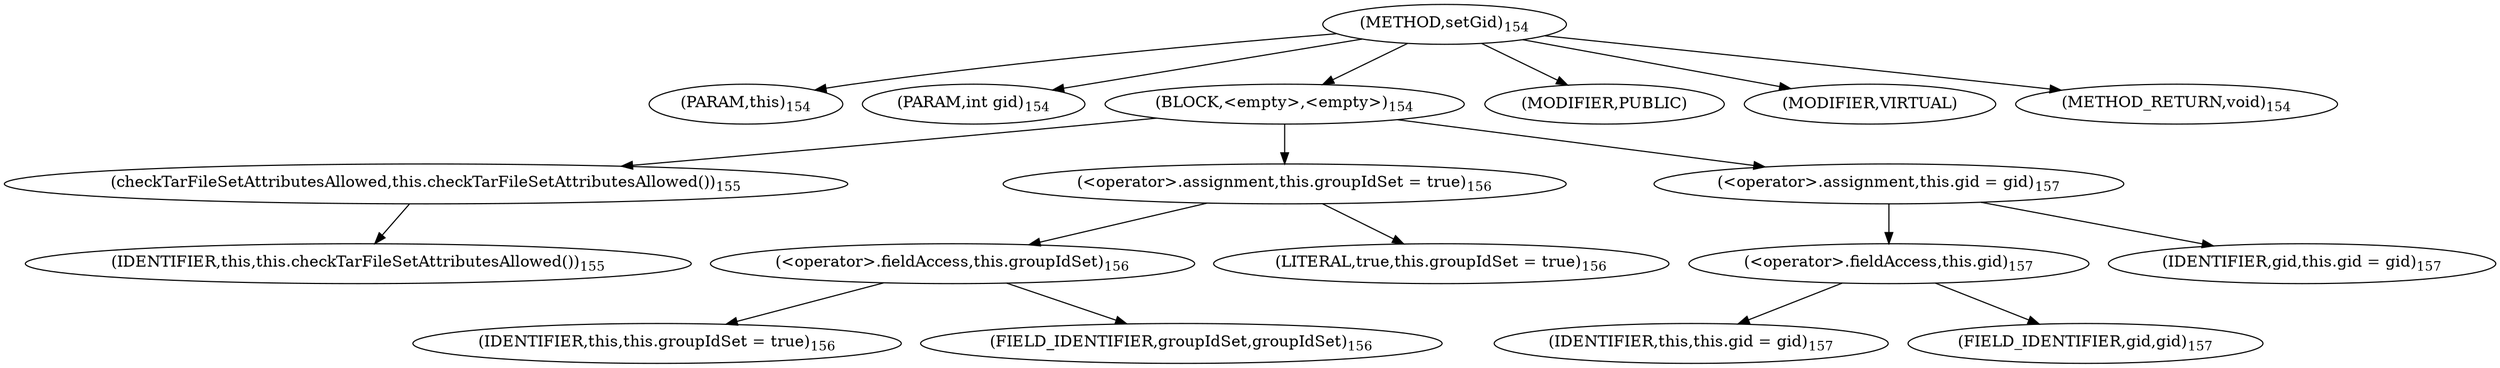 digraph "setGid" {  
"271" [label = <(METHOD,setGid)<SUB>154</SUB>> ]
"28" [label = <(PARAM,this)<SUB>154</SUB>> ]
"272" [label = <(PARAM,int gid)<SUB>154</SUB>> ]
"273" [label = <(BLOCK,&lt;empty&gt;,&lt;empty&gt;)<SUB>154</SUB>> ]
"274" [label = <(checkTarFileSetAttributesAllowed,this.checkTarFileSetAttributesAllowed())<SUB>155</SUB>> ]
"27" [label = <(IDENTIFIER,this,this.checkTarFileSetAttributesAllowed())<SUB>155</SUB>> ]
"275" [label = <(&lt;operator&gt;.assignment,this.groupIdSet = true)<SUB>156</SUB>> ]
"276" [label = <(&lt;operator&gt;.fieldAccess,this.groupIdSet)<SUB>156</SUB>> ]
"277" [label = <(IDENTIFIER,this,this.groupIdSet = true)<SUB>156</SUB>> ]
"278" [label = <(FIELD_IDENTIFIER,groupIdSet,groupIdSet)<SUB>156</SUB>> ]
"279" [label = <(LITERAL,true,this.groupIdSet = true)<SUB>156</SUB>> ]
"280" [label = <(&lt;operator&gt;.assignment,this.gid = gid)<SUB>157</SUB>> ]
"281" [label = <(&lt;operator&gt;.fieldAccess,this.gid)<SUB>157</SUB>> ]
"29" [label = <(IDENTIFIER,this,this.gid = gid)<SUB>157</SUB>> ]
"282" [label = <(FIELD_IDENTIFIER,gid,gid)<SUB>157</SUB>> ]
"283" [label = <(IDENTIFIER,gid,this.gid = gid)<SUB>157</SUB>> ]
"284" [label = <(MODIFIER,PUBLIC)> ]
"285" [label = <(MODIFIER,VIRTUAL)> ]
"286" [label = <(METHOD_RETURN,void)<SUB>154</SUB>> ]
  "271" -> "28" 
  "271" -> "272" 
  "271" -> "273" 
  "271" -> "284" 
  "271" -> "285" 
  "271" -> "286" 
  "273" -> "274" 
  "273" -> "275" 
  "273" -> "280" 
  "274" -> "27" 
  "275" -> "276" 
  "275" -> "279" 
  "276" -> "277" 
  "276" -> "278" 
  "280" -> "281" 
  "280" -> "283" 
  "281" -> "29" 
  "281" -> "282" 
}
